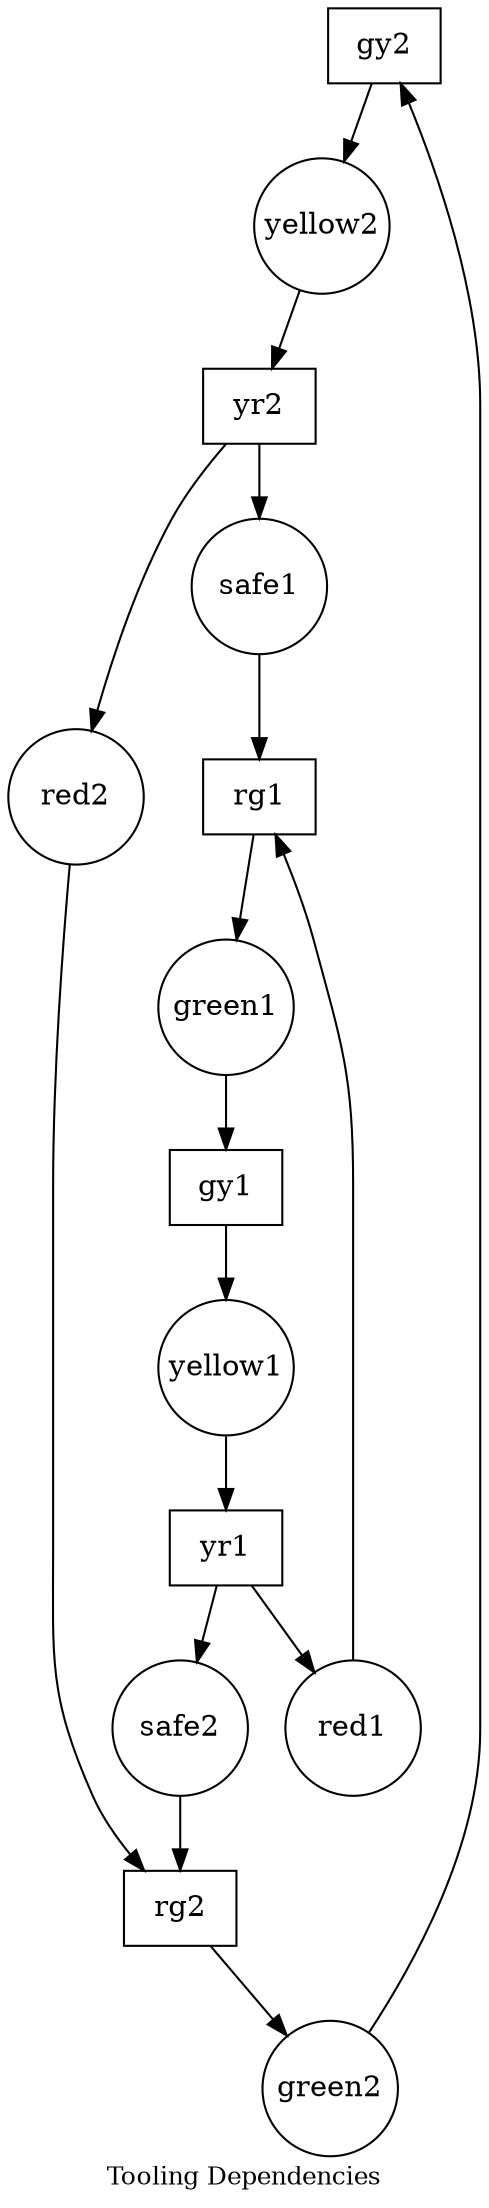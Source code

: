 digraph tooling{
    label="Tooling Dependencies"
    fontsize=12
    overlap=false

    node [shape=box]
        gy2 yr2 rg2 gy1 yr1 rg1;

    node [shape=circle, fixedsize=true, width=0.9]
        green2 yellow2 red2 safe2 safe1 green1 yellow1 red1;

    gy2->yellow2

    rg2->green2

    yr2->safe1

    yr2->red2

    safe2->rg2

    green2->gy2

    yellow2->yr2

    red2->rg2

    gy1->yellow1

    rg1->green1

    yr1->safe2

    yr1->red1

    safe1->rg1

    green1->gy1

    yellow1->yr1

    red1->rg1
}